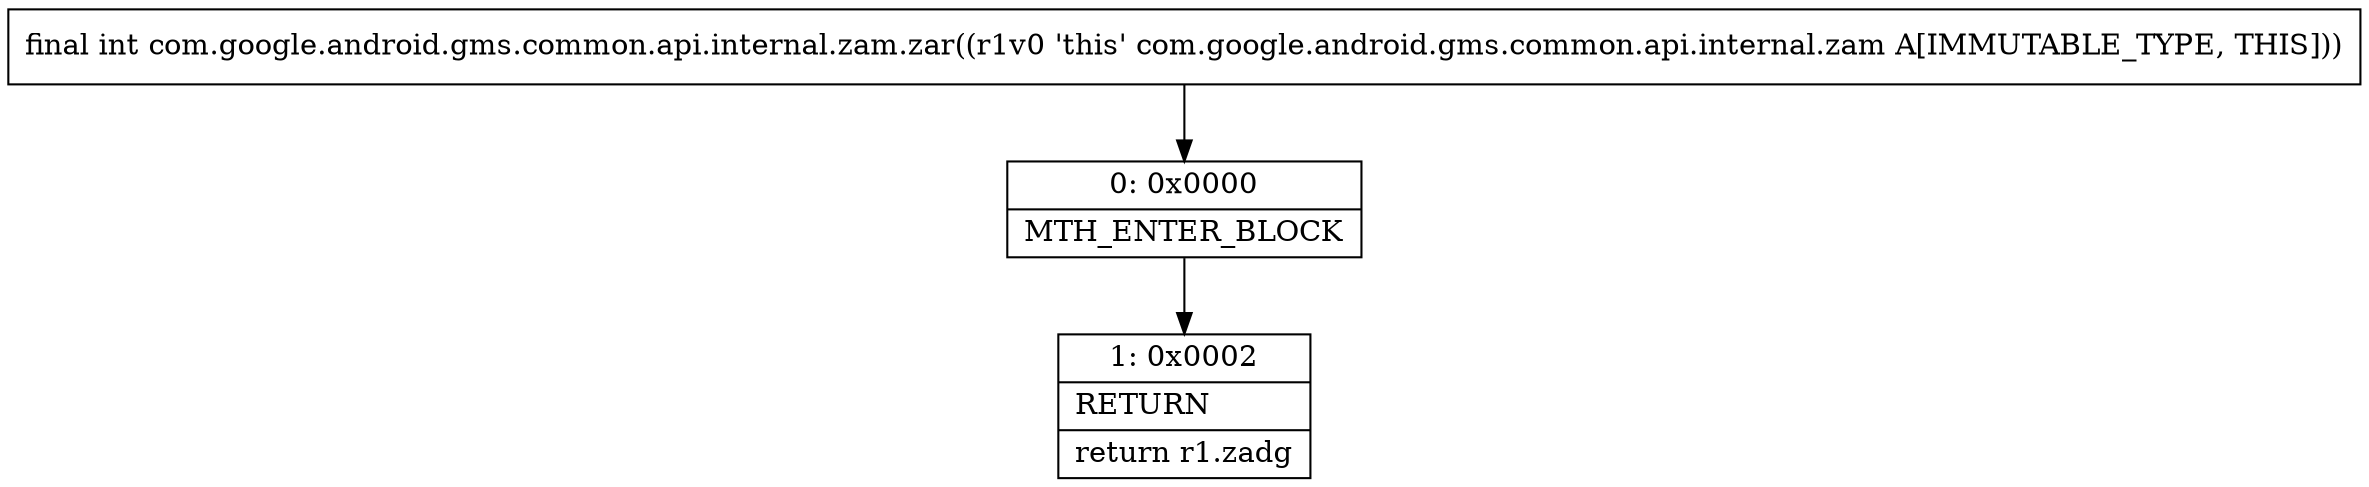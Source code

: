 digraph "CFG forcom.google.android.gms.common.api.internal.zam.zar()I" {
Node_0 [shape=record,label="{0\:\ 0x0000|MTH_ENTER_BLOCK\l}"];
Node_1 [shape=record,label="{1\:\ 0x0002|RETURN\l|return r1.zadg\l}"];
MethodNode[shape=record,label="{final int com.google.android.gms.common.api.internal.zam.zar((r1v0 'this' com.google.android.gms.common.api.internal.zam A[IMMUTABLE_TYPE, THIS])) }"];
MethodNode -> Node_0;
Node_0 -> Node_1;
}

